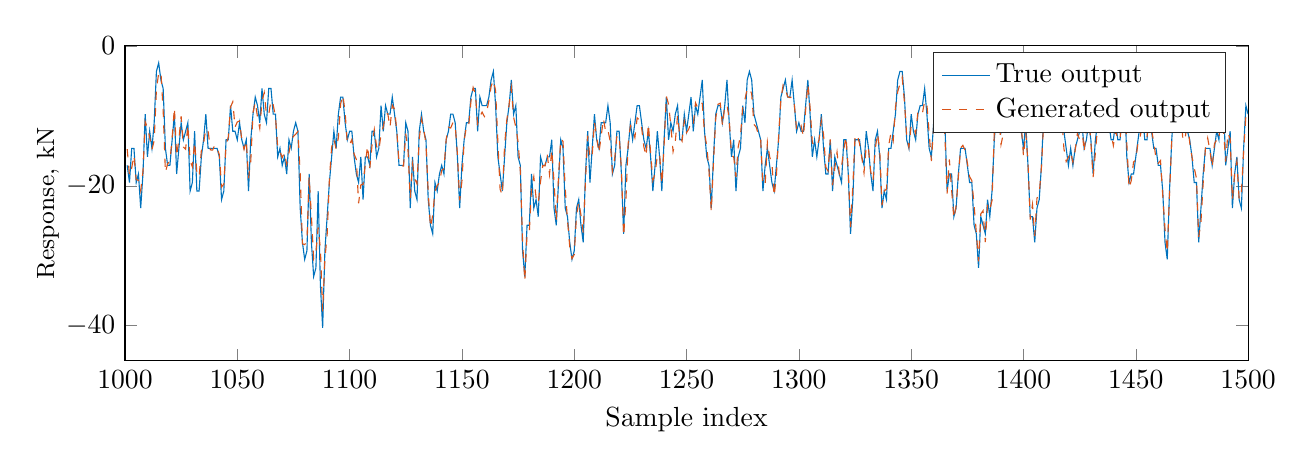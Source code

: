 % This file was created by matlab2tikz.
%
\definecolor{mycolor1}{rgb}{0.0,0.447,0.741}%
\definecolor{mycolor2}{rgb}{0.85,0.325,0.098}%
%
\begin{tikzpicture}

\begin{axis}[%
width=14.264cm,
height=4cm,
at={(0cm,0cm)},
scale only axis,
xmin=1000,
xmax=1500,
ymin=-45,
ymax=0,
ylabel={Response, kN},
xlabel={Sample index},
axis background/.style={fill=white},
x tick label style={font={\tiny},font=,/pgf/number format/.cd,fixed,precision=3, set thousands separator={}},
y label style={font={\small},at={(axis description cs:-0.05,0.5)},anchor=south},
legend style={legend cell align=left, align=left, draw=white!15!black}
]
\addplot [color=mycolor1]
  table[row sep=crcr]{%
1001	-17.09\\
1002	-19.531\\
1003	-14.648\\
1004	-14.648\\
1005	-19.531\\
1006	-18.311\\
1007	-23.193\\
1008	-18.311\\
1009	-9.766\\
1010	-15.869\\
1011	-12.207\\
1012	-14.648\\
1013	-10.986\\
1014	-3.662\\
1015	-2.441\\
1016	-4.883\\
1017	-6.104\\
1018	-14.648\\
1019	-17.09\\
1020	-17.09\\
1021	-13.428\\
1022	-9.766\\
1023	-18.311\\
1024	-14.648\\
1025	-10.986\\
1026	-13.428\\
1027	-12.207\\
1028	-10.986\\
1029	-20.752\\
1030	-19.531\\
1031	-12.207\\
1032	-20.752\\
1033	-20.752\\
1034	-15.869\\
1035	-13.428\\
1036	-9.766\\
1037	-14.648\\
1038	-14.648\\
1039	-14.648\\
1040	-14.648\\
1041	-14.648\\
1042	-15.869\\
1043	-21.973\\
1044	-20.752\\
1045	-13.428\\
1046	-13.428\\
1047	-8.545\\
1048	-12.207\\
1049	-12.207\\
1050	-13.428\\
1051	-10.986\\
1052	-13.428\\
1053	-14.648\\
1054	-13.428\\
1055	-20.752\\
1056	-13.428\\
1057	-9.766\\
1058	-7.324\\
1059	-8.545\\
1060	-10.986\\
1061	-6.104\\
1062	-9.766\\
1063	-10.986\\
1064	-6.104\\
1065	-6.104\\
1066	-9.766\\
1067	-9.766\\
1068	-15.869\\
1069	-14.648\\
1070	-17.09\\
1071	-15.869\\
1072	-18.311\\
1073	-13.428\\
1074	-14.648\\
1075	-12.207\\
1076	-10.986\\
1077	-12.207\\
1078	-23.193\\
1079	-28.076\\
1080	-30.518\\
1081	-29.297\\
1082	-18.311\\
1083	-28.076\\
1084	-32.959\\
1085	-31.738\\
1086	-20.752\\
1087	-34.18\\
1088	-40.283\\
1089	-29.297\\
1090	-24.414\\
1091	-19.531\\
1092	-15.869\\
1093	-12.207\\
1094	-14.648\\
1095	-9.766\\
1096	-7.324\\
1097	-7.324\\
1098	-10.986\\
1099	-13.428\\
1100	-12.207\\
1101	-12.207\\
1102	-15.869\\
1103	-18.311\\
1104	-19.531\\
1105	-15.869\\
1106	-21.973\\
1107	-15.869\\
1108	-15.869\\
1109	-17.09\\
1110	-12.207\\
1111	-12.207\\
1112	-15.869\\
1113	-14.648\\
1114	-8.545\\
1115	-12.207\\
1116	-8.545\\
1117	-9.766\\
1118	-9.766\\
1119	-7.324\\
1120	-9.766\\
1121	-12.207\\
1122	-17.09\\
1123	-17.09\\
1124	-17.09\\
1125	-10.986\\
1126	-12.207\\
1127	-23.193\\
1128	-15.869\\
1129	-20.752\\
1130	-21.973\\
1131	-12.207\\
1132	-9.766\\
1133	-12.207\\
1134	-13.428\\
1135	-21.973\\
1136	-25.635\\
1137	-26.855\\
1138	-19.531\\
1139	-20.752\\
1140	-18.311\\
1141	-17.09\\
1142	-18.311\\
1143	-13.428\\
1144	-12.207\\
1145	-9.766\\
1146	-9.766\\
1147	-10.986\\
1148	-15.869\\
1149	-23.193\\
1150	-17.09\\
1151	-13.428\\
1152	-10.986\\
1153	-10.986\\
1154	-7.324\\
1155	-6.104\\
1156	-6.104\\
1157	-12.207\\
1158	-7.324\\
1159	-8.545\\
1160	-8.545\\
1161	-8.545\\
1162	-7.324\\
1163	-4.883\\
1164	-3.662\\
1165	-8.545\\
1166	-15.869\\
1167	-18.311\\
1168	-20.752\\
1169	-15.869\\
1170	-10.986\\
1171	-8.545\\
1172	-4.883\\
1173	-9.766\\
1174	-8.545\\
1175	-15.869\\
1176	-17.09\\
1177	-29.297\\
1178	-32.959\\
1179	-25.635\\
1180	-25.635\\
1181	-18.311\\
1182	-23.193\\
1183	-21.973\\
1184	-24.414\\
1185	-15.869\\
1186	-17.09\\
1187	-17.09\\
1188	-15.869\\
1189	-15.869\\
1190	-13.428\\
1191	-23.193\\
1192	-25.635\\
1193	-19.531\\
1194	-13.428\\
1195	-14.648\\
1196	-23.193\\
1197	-24.414\\
1198	-28.076\\
1199	-30.518\\
1200	-29.297\\
1201	-23.193\\
1202	-21.973\\
1203	-25.635\\
1204	-28.076\\
1205	-18.311\\
1206	-12.207\\
1207	-19.531\\
1208	-14.648\\
1209	-9.766\\
1210	-13.428\\
1211	-14.648\\
1212	-10.986\\
1213	-10.986\\
1214	-10.986\\
1215	-8.545\\
1216	-10.986\\
1217	-18.311\\
1218	-17.09\\
1219	-12.207\\
1220	-12.207\\
1221	-18.311\\
1222	-26.855\\
1223	-17.09\\
1224	-14.648\\
1225	-10.986\\
1226	-13.428\\
1227	-10.986\\
1228	-8.545\\
1229	-8.545\\
1230	-10.986\\
1231	-13.428\\
1232	-14.648\\
1233	-12.207\\
1234	-15.869\\
1235	-20.752\\
1236	-17.09\\
1237	-12.207\\
1238	-15.869\\
1239	-20.752\\
1240	-13.428\\
1241	-7.324\\
1242	-13.428\\
1243	-10.986\\
1244	-12.207\\
1245	-9.766\\
1246	-8.545\\
1247	-13.428\\
1248	-13.428\\
1249	-9.766\\
1250	-12.207\\
1251	-9.766\\
1252	-7.324\\
1253	-12.207\\
1254	-8.545\\
1255	-9.766\\
1256	-7.324\\
1257	-4.883\\
1258	-12.207\\
1259	-15.869\\
1260	-17.09\\
1261	-23.193\\
1262	-15.869\\
1263	-9.766\\
1264	-8.545\\
1265	-8.545\\
1266	-10.986\\
1267	-8.545\\
1268	-4.883\\
1269	-10.986\\
1270	-15.869\\
1271	-13.428\\
1272	-20.752\\
1273	-15.869\\
1274	-14.648\\
1275	-8.545\\
1276	-10.986\\
1277	-4.883\\
1278	-3.662\\
1279	-4.883\\
1280	-9.766\\
1281	-10.986\\
1282	-12.207\\
1283	-13.428\\
1284	-20.752\\
1285	-17.09\\
1286	-14.648\\
1287	-17.09\\
1288	-19.531\\
1289	-20.752\\
1290	-17.09\\
1291	-13.428\\
1292	-7.324\\
1293	-6.104\\
1294	-4.883\\
1295	-7.324\\
1296	-7.324\\
1297	-4.883\\
1298	-8.545\\
1299	-12.207\\
1300	-10.986\\
1301	-12.207\\
1302	-12.207\\
1303	-8.545\\
1304	-4.883\\
1305	-9.766\\
1306	-15.869\\
1307	-13.428\\
1308	-15.869\\
1309	-13.428\\
1310	-9.766\\
1311	-14.648\\
1312	-18.311\\
1313	-18.311\\
1314	-13.428\\
1315	-20.752\\
1316	-15.869\\
1317	-17.09\\
1318	-18.311\\
1319	-19.531\\
1320	-13.428\\
1321	-13.428\\
1322	-18.311\\
1323	-26.855\\
1324	-21.973\\
1325	-13.428\\
1326	-13.428\\
1327	-13.428\\
1328	-15.869\\
1329	-17.09\\
1330	-12.207\\
1331	-14.648\\
1332	-18.311\\
1333	-20.752\\
1334	-13.428\\
1335	-12.207\\
1336	-15.869\\
1337	-23.193\\
1338	-20.752\\
1339	-21.973\\
1340	-14.648\\
1341	-14.648\\
1342	-12.207\\
1343	-9.766\\
1344	-4.883\\
1345	-3.662\\
1346	-3.662\\
1347	-7.324\\
1348	-13.428\\
1349	-14.648\\
1350	-9.766\\
1351	-12.207\\
1352	-13.428\\
1353	-9.766\\
1354	-8.545\\
1355	-8.545\\
1356	-6.104\\
1357	-9.766\\
1358	-14.648\\
1359	-15.869\\
1360	-10.986\\
1361	-8.545\\
1362	-8.545\\
1363	-8.545\\
1364	-7.324\\
1365	-10.986\\
1366	-20.752\\
1367	-18.311\\
1368	-18.311\\
1369	-24.414\\
1370	-23.193\\
1371	-18.311\\
1372	-14.648\\
1373	-14.648\\
1374	-14.648\\
1375	-17.09\\
1376	-19.531\\
1377	-19.531\\
1378	-25.635\\
1379	-26.855\\
1380	-31.738\\
1381	-24.414\\
1382	-25.635\\
1383	-26.855\\
1384	-21.973\\
1385	-24.414\\
1386	-20.752\\
1387	-13.428\\
1388	-9.766\\
1389	-9.766\\
1390	-12.207\\
1391	-9.766\\
1392	-7.324\\
1393	-10.986\\
1394	-8.545\\
1395	-6.104\\
1396	-7.324\\
1397	-9.766\\
1398	-6.104\\
1399	-12.207\\
1400	-14.648\\
1401	-10.986\\
1402	-17.09\\
1403	-24.414\\
1404	-24.414\\
1405	-28.076\\
1406	-23.193\\
1407	-21.973\\
1408	-17.09\\
1409	-9.766\\
1410	-10.986\\
1411	-10.986\\
1412	-7.324\\
1413	-10.986\\
1414	-9.766\\
1415	-2.441\\
1416	-6.104\\
1417	-9.766\\
1418	-12.207\\
1419	-14.648\\
1420	-17.09\\
1421	-14.648\\
1422	-17.09\\
1423	-14.648\\
1424	-13.428\\
1425	-12.207\\
1426	-10.986\\
1427	-14.648\\
1428	-13.428\\
1429	-10.986\\
1430	-13.428\\
1431	-18.311\\
1432	-13.428\\
1433	-10.986\\
1434	-10.986\\
1435	-10.986\\
1436	-8.545\\
1437	-7.324\\
1438	-10.986\\
1439	-13.428\\
1440	-13.428\\
1441	-10.986\\
1442	-13.428\\
1443	-13.428\\
1444	-8.545\\
1445	-7.324\\
1446	-15.869\\
1447	-19.531\\
1448	-18.311\\
1449	-18.311\\
1450	-15.869\\
1451	-13.428\\
1452	-10.986\\
1453	-9.766\\
1454	-13.428\\
1455	-13.428\\
1456	-8.545\\
1457	-12.207\\
1458	-14.648\\
1459	-14.648\\
1460	-17.09\\
1461	-17.09\\
1462	-20.752\\
1463	-28.076\\
1464	-30.518\\
1465	-20.752\\
1466	-13.428\\
1467	-8.545\\
1468	-6.104\\
1469	-8.545\\
1470	-7.324\\
1471	-10.986\\
1472	-12.207\\
1473	-12.207\\
1474	-13.428\\
1475	-15.869\\
1476	-19.531\\
1477	-19.531\\
1478	-28.076\\
1479	-23.193\\
1480	-18.311\\
1481	-14.648\\
1482	-14.648\\
1483	-14.648\\
1484	-17.09\\
1485	-14.648\\
1486	-12.207\\
1487	-13.428\\
1488	-8.545\\
1489	-7.324\\
1490	-17.09\\
1491	-14.648\\
1492	-12.207\\
1493	-23.193\\
1494	-18.311\\
1495	-15.869\\
1496	-21.973\\
1497	-23.193\\
1498	-14.648\\
1499	-8.545\\
1500	-9.766\\
};
\addlegendentry{True output}

\addplot [color=mycolor2, dashed]
  table[row sep=crcr]{%
1001	-14.765\\
1002	-18.527\\
1003	-17.429\\
1004	-15.652\\
1005	-19.124\\
1006	-19.209\\
1007	-20.719\\
1008	-17.999\\
1009	-10.85\\
1010	-11.688\\
1011	-13.05\\
1012	-14.813\\
1013	-13.564\\
1014	-6.214\\
1015	-3.898\\
1016	-3.729\\
1017	-9.253\\
1018	-18.089\\
1019	-16.842\\
1020	-16.493\\
1021	-13.184\\
1022	-8.84\\
1023	-15.772\\
1024	-13.348\\
1025	-10.064\\
1026	-14.466\\
1027	-14.772\\
1028	-11.3\\
1029	-16.463\\
1030	-17.276\\
1031	-13.755\\
1032	-18.194\\
1033	-18.731\\
1034	-14.99\\
1035	-13.872\\
1036	-11.887\\
1037	-12.048\\
1038	-14.872\\
1039	-14.906\\
1040	-14.17\\
1041	-14.668\\
1042	-15.529\\
1043	-20.182\\
1044	-19.759\\
1045	-14.099\\
1046	-13.068\\
1047	-8.744\\
1048	-7.993\\
1049	-11.614\\
1050	-10.88\\
1051	-10.735\\
1052	-13.421\\
1053	-14.799\\
1054	-13.532\\
1055	-18.944\\
1056	-16.497\\
1057	-9.525\\
1058	-8.074\\
1059	-10.156\\
1060	-11.793\\
1061	-7.885\\
1062	-6.677\\
1063	-9.868\\
1064	-9.797\\
1065	-7.807\\
1066	-8.449\\
1067	-10.136\\
1068	-14.536\\
1069	-15.051\\
1070	-15.972\\
1071	-15.276\\
1072	-16.937\\
1073	-15.29\\
1074	-13.491\\
1075	-12.923\\
1076	-12.64\\
1077	-12.231\\
1078	-18.235\\
1079	-28.295\\
1080	-28.401\\
1081	-27.944\\
1082	-18.709\\
1083	-24.375\\
1084	-30.424\\
1085	-29.542\\
1086	-25.937\\
1087	-29.004\\
1088	-37.938\\
1089	-30.429\\
1090	-27.076\\
1091	-19.064\\
1092	-14.503\\
1093	-13.296\\
1094	-14.733\\
1095	-13.145\\
1096	-8.295\\
1097	-7.062\\
1098	-9.43\\
1099	-14.077\\
1100	-14.11\\
1101	-13.395\\
1102	-15.468\\
1103	-16.238\\
1104	-22.519\\
1105	-19.87\\
1106	-19.798\\
1107	-16.855\\
1108	-14.294\\
1109	-17.478\\
1110	-14.149\\
1111	-11.955\\
1112	-14.365\\
1113	-14.954\\
1114	-12.637\\
1115	-11.556\\
1116	-9.8\\
1117	-9.69\\
1118	-11.623\\
1119	-8.485\\
1120	-9.038\\
1121	-12.031\\
1122	-16.739\\
1123	-17.142\\
1124	-17.176\\
1125	-12.55\\
1126	-14.988\\
1127	-21.81\\
1128	-16.881\\
1129	-18.982\\
1130	-19.718\\
1131	-13.348\\
1132	-10.447\\
1133	-11.9\\
1134	-14.053\\
1135	-20.892\\
1136	-25.948\\
1137	-24.231\\
1138	-20.731\\
1139	-19.972\\
1140	-19.53\\
1141	-17.79\\
1142	-17.595\\
1143	-13.35\\
1144	-11.63\\
1145	-11.744\\
1146	-10.966\\
1147	-11.395\\
1148	-15.463\\
1149	-22.087\\
1150	-19.362\\
1151	-13.523\\
1152	-11.544\\
1153	-11.543\\
1154	-7.98\\
1155	-5.955\\
1156	-6.823\\
1157	-11.1\\
1158	-10.115\\
1159	-9.473\\
1160	-10.102\\
1161	-9.463\\
1162	-7.862\\
1163	-5.768\\
1164	-4.92\\
1165	-6.405\\
1166	-13.717\\
1167	-20.492\\
1168	-21.355\\
1169	-14.174\\
1170	-10.556\\
1171	-8.395\\
1172	-5.985\\
1173	-10.196\\
1174	-11.608\\
1175	-13.711\\
1176	-17.931\\
1177	-27.902\\
1178	-33.583\\
1179	-26.92\\
1180	-26.68\\
1181	-20.269\\
1182	-18.706\\
1183	-21.671\\
1184	-22.498\\
1185	-19.372\\
1186	-17.113\\
1187	-17.159\\
1188	-15.516\\
1189	-18.356\\
1190	-14.851\\
1191	-19.415\\
1192	-24.963\\
1193	-18.743\\
1194	-13.266\\
1195	-13.654\\
1196	-20.462\\
1197	-24.923\\
1198	-28.672\\
1199	-30.395\\
1200	-29.83\\
1201	-24.255\\
1202	-22.311\\
1203	-24.173\\
1204	-26.677\\
1205	-19.418\\
1206	-12.829\\
1207	-16.071\\
1208	-15.601\\
1209	-10.904\\
1210	-13.077\\
1211	-15.304\\
1212	-12.884\\
1213	-10.425\\
1214	-12.326\\
1215	-12.054\\
1216	-13.609\\
1217	-17.923\\
1218	-16.144\\
1219	-12.842\\
1220	-12.793\\
1221	-17.607\\
1222	-27.19\\
1223	-22.171\\
1224	-13.967\\
1225	-11.396\\
1226	-11.912\\
1227	-13.105\\
1228	-10.301\\
1229	-10.59\\
1230	-11.719\\
1231	-14.428\\
1232	-15.772\\
1233	-11.157\\
1234	-15.279\\
1235	-19.258\\
1236	-18.243\\
1237	-15.665\\
1238	-15.462\\
1239	-19.749\\
1240	-14.295\\
1241	-7.193\\
1242	-8.361\\
1243	-11.412\\
1244	-15.102\\
1245	-13.637\\
1246	-9.957\\
1247	-12.911\\
1248	-13.617\\
1249	-10.724\\
1250	-12.401\\
1251	-11.888\\
1252	-10.937\\
1253	-11.278\\
1254	-8.145\\
1255	-8.873\\
1256	-8.199\\
1257	-8.217\\
1258	-12.436\\
1259	-14.313\\
1260	-17.89\\
1261	-23.665\\
1262	-16.637\\
1263	-10.317\\
1264	-8.35\\
1265	-8.203\\
1266	-11.409\\
1267	-8.667\\
1268	-8.453\\
1269	-10.445\\
1270	-15.598\\
1271	-15.92\\
1272	-18.707\\
1273	-14.437\\
1274	-12.84\\
1275	-8.892\\
1276	-7.659\\
1277	-6.148\\
1278	-6.052\\
1279	-6.869\\
1280	-11.229\\
1281	-11.608\\
1282	-12.669\\
1283	-13.43\\
1284	-19.948\\
1285	-19.751\\
1286	-13.758\\
1287	-15.884\\
1288	-16.718\\
1289	-21.493\\
1290	-18.543\\
1291	-12.842\\
1292	-7.652\\
1293	-5.587\\
1294	-6.106\\
1295	-7.275\\
1296	-7.401\\
1297	-7.315\\
1298	-8.427\\
1299	-11.995\\
1300	-12.153\\
1301	-11.438\\
1302	-12.972\\
1303	-9.25\\
1304	-5.468\\
1305	-8.828\\
1306	-13.898\\
1307	-14.061\\
1308	-14.387\\
1309	-13.4\\
1310	-10.659\\
1311	-12.72\\
1312	-17.361\\
1313	-17.863\\
1314	-13.362\\
1315	-19.92\\
1316	-17.47\\
1317	-15.202\\
1318	-18.278\\
1319	-17.257\\
1320	-14.761\\
1321	-12.993\\
1322	-17.714\\
1323	-25.881\\
1324	-20.253\\
1325	-12.992\\
1326	-12.67\\
1327	-13.973\\
1328	-15.884\\
1329	-18.137\\
1330	-14.287\\
1331	-14.743\\
1332	-18.012\\
1333	-19.318\\
1334	-14.763\\
1335	-12.513\\
1336	-14.819\\
1337	-22.8\\
1338	-20.723\\
1339	-20.485\\
1340	-14.224\\
1341	-12.421\\
1342	-13.592\\
1343	-8.767\\
1344	-6.567\\
1345	-5.443\\
1346	-4.501\\
1347	-8.052\\
1348	-12.796\\
1349	-14.491\\
1350	-11.398\\
1351	-11.448\\
1352	-12.585\\
1353	-9.42\\
1354	-9.213\\
1355	-9.635\\
1356	-7.9\\
1357	-8.393\\
1358	-12.488\\
1359	-16.463\\
1360	-11.48\\
1361	-8.817\\
1362	-8.001\\
1363	-9.222\\
1364	-7.333\\
1365	-12.825\\
1366	-21.105\\
1367	-16.247\\
1368	-20.599\\
1369	-24.659\\
1370	-22.921\\
1371	-18.773\\
1372	-14.607\\
1373	-14.217\\
1374	-14.915\\
1375	-16.717\\
1376	-18.697\\
1377	-19.249\\
1378	-22.745\\
1379	-26.705\\
1380	-30.778\\
1381	-24.009\\
1382	-23.56\\
1383	-28.043\\
1384	-22.707\\
1385	-23.429\\
1386	-22.072\\
1387	-12.319\\
1388	-9.051\\
1389	-9.834\\
1390	-14.101\\
1391	-12.597\\
1392	-8.831\\
1393	-10.558\\
1394	-9.175\\
1395	-7.282\\
1396	-8.544\\
1397	-9.464\\
1398	-7.742\\
1399	-11.361\\
1400	-15.778\\
1401	-12.318\\
1402	-16.715\\
1403	-24.818\\
1404	-22.667\\
1405	-27.192\\
1406	-21.778\\
1407	-21.187\\
1408	-17.314\\
1409	-10.794\\
1410	-12.573\\
1411	-10.744\\
1412	-8.296\\
1413	-10.938\\
1414	-7.618\\
1415	-5.13\\
1416	-6.274\\
1417	-10.018\\
1418	-14.704\\
1419	-16.527\\
1420	-15.935\\
1421	-15.143\\
1422	-16.641\\
1423	-14.943\\
1424	-12.518\\
1425	-13.43\\
1426	-11.59\\
1427	-15.173\\
1428	-11.976\\
1429	-9.705\\
1430	-13.795\\
1431	-18.76\\
1432	-15.32\\
1433	-11.443\\
1434	-10.261\\
1435	-11.531\\
1436	-9.15\\
1437	-8.086\\
1438	-10.585\\
1439	-12.491\\
1440	-14.247\\
1441	-12.161\\
1442	-13.347\\
1443	-13.391\\
1444	-8.976\\
1445	-8.75\\
1446	-13.923\\
1447	-20.345\\
1448	-19.236\\
1449	-16.589\\
1450	-16.344\\
1451	-13.773\\
1452	-12.869\\
1453	-10.909\\
1454	-13.17\\
1455	-13.073\\
1456	-9.009\\
1457	-11.982\\
1458	-13.775\\
1459	-16.144\\
1460	-16.777\\
1461	-16.398\\
1462	-21.41\\
1463	-26.128\\
1464	-29.507\\
1465	-21.202\\
1466	-13.456\\
1467	-9.337\\
1468	-6.289\\
1469	-8.231\\
1470	-9.645\\
1471	-13.564\\
1472	-13.158\\
1473	-10.589\\
1474	-13.808\\
1475	-15.88\\
1476	-17.448\\
1477	-18.925\\
1478	-27.302\\
1479	-25.189\\
1480	-19.563\\
1481	-14.612\\
1482	-13.177\\
1483	-15.009\\
1484	-17.347\\
1485	-14.027\\
1486	-13.431\\
1487	-13.577\\
1488	-8.571\\
1489	-11.747\\
1490	-16.528\\
1491	-12.504\\
1492	-13.251\\
1493	-22.025\\
1494	-18.304\\
1495	-16.518\\
1496	-21.931\\
1497	-21.014\\
1498	-15.067\\
1499	-9.958\\
1500	-10.187\\
};
\addlegendentry{Generated output}
\end{axis}
\end{tikzpicture}%